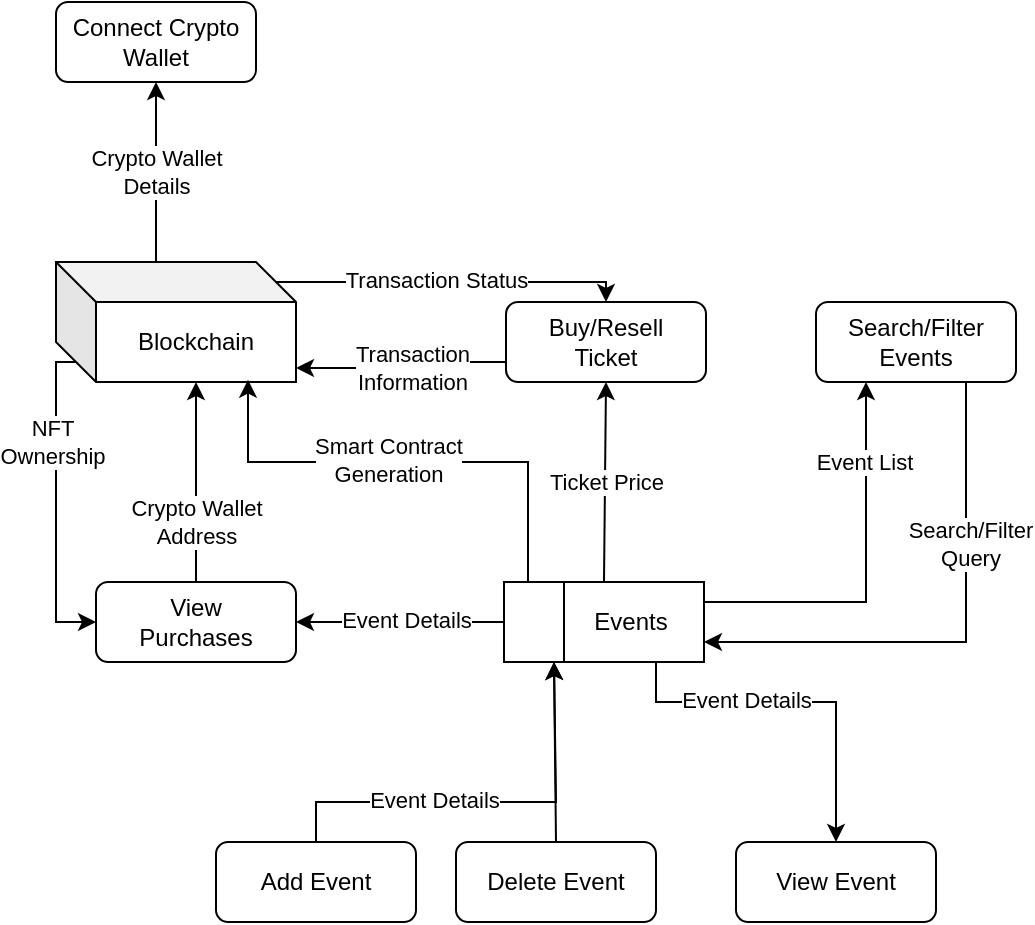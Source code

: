 <mxfile version="20.6.2" type="device"><diagram id="CQ4Nms2-yW6Z10icQVfQ" name="Page-1"><mxGraphModel dx="1139" dy="1837" grid="1" gridSize="10" guides="1" tooltips="1" connect="1" arrows="1" fold="1" page="1" pageScale="1" pageWidth="827" pageHeight="1169" math="0" shadow="0"><root><mxCell id="0"/><mxCell id="1" parent="0"/><mxCell id="FcCz50UMCDT1WPZJIIh5-8" style="edgeStyle=orthogonalEdgeStyle;rounded=0;orthogonalLoop=1;jettySize=auto;html=1;exitX=0;exitY=0.75;exitDx=0;exitDy=0;entryX=1;entryY=0.883;entryDx=0;entryDy=0;entryPerimeter=0;" edge="1" parent="1" source="FcCz50UMCDT1WPZJIIh5-2" target="FcCz50UMCDT1WPZJIIh5-4"><mxGeometry relative="1" as="geometry"/></mxCell><mxCell id="FcCz50UMCDT1WPZJIIh5-9" value="Transaction&lt;br&gt;Information" style="edgeLabel;html=1;align=center;verticalAlign=middle;resizable=0;points=[];" vertex="1" connectable="0" parent="FcCz50UMCDT1WPZJIIh5-8"><mxGeometry x="0.105" y="4" relative="1" as="geometry"><mxPoint x="9" y="-4" as="offset"/></mxGeometry></mxCell><mxCell id="FcCz50UMCDT1WPZJIIh5-2" value="Buy/Resell&lt;br&gt;Ticket" style="rounded=1;whiteSpace=wrap;html=1;" vertex="1" parent="1"><mxGeometry x="445" y="-630" width="100" height="40" as="geometry"/></mxCell><mxCell id="FcCz50UMCDT1WPZJIIh5-3" value="Events" style="shape=internalStorage;whiteSpace=wrap;html=1;backgroundOutline=1;dx=30;dy=0;align=center;spacingLeft=27;" vertex="1" parent="1"><mxGeometry x="444" y="-490" width="100" height="40" as="geometry"/></mxCell><mxCell id="FcCz50UMCDT1WPZJIIh5-26" style="edgeStyle=orthogonalEdgeStyle;rounded=0;orthogonalLoop=1;jettySize=auto;html=1;exitX=0;exitY=0;exitDx=10;exitDy=50;exitPerimeter=0;entryX=0;entryY=0.5;entryDx=0;entryDy=0;" edge="1" parent="1" source="FcCz50UMCDT1WPZJIIh5-4" target="FcCz50UMCDT1WPZJIIh5-22"><mxGeometry relative="1" as="geometry"><Array as="points"><mxPoint x="220" y="-600"/><mxPoint x="220" y="-470"/></Array></mxGeometry></mxCell><mxCell id="FcCz50UMCDT1WPZJIIh5-27" value="NFT&lt;br&gt;Ownership" style="edgeLabel;html=1;align=center;verticalAlign=middle;resizable=0;points=[];" vertex="1" connectable="0" parent="FcCz50UMCDT1WPZJIIh5-26"><mxGeometry x="0.013" y="-2" relative="1" as="geometry"><mxPoint y="-31" as="offset"/></mxGeometry></mxCell><mxCell id="FcCz50UMCDT1WPZJIIh5-4" value="Blockchain" style="shape=cube;whiteSpace=wrap;html=1;boundedLbl=1;backgroundOutline=1;darkOpacity=0.05;darkOpacity2=0.1;" vertex="1" parent="1"><mxGeometry x="220" y="-650" width="120" height="60" as="geometry"/></mxCell><mxCell id="FcCz50UMCDT1WPZJIIh5-5" value="" style="endArrow=classic;html=1;rounded=0;exitX=0.5;exitY=0;exitDx=0;exitDy=0;entryX=0.5;entryY=1;entryDx=0;entryDy=0;" edge="1" parent="1" source="FcCz50UMCDT1WPZJIIh5-3" target="FcCz50UMCDT1WPZJIIh5-2"><mxGeometry width="50" height="50" relative="1" as="geometry"><mxPoint x="550" y="-360" as="sourcePoint"/><mxPoint x="600" y="-410" as="targetPoint"/></mxGeometry></mxCell><mxCell id="FcCz50UMCDT1WPZJIIh5-6" value="Ticket Price" style="edgeLabel;html=1;align=center;verticalAlign=middle;resizable=0;points=[];" vertex="1" connectable="0" parent="FcCz50UMCDT1WPZJIIh5-5"><mxGeometry y="-2" relative="1" as="geometry"><mxPoint x="-2" as="offset"/></mxGeometry></mxCell><mxCell id="FcCz50UMCDT1WPZJIIh5-10" value="Search/Filter&lt;br&gt;Events" style="rounded=1;whiteSpace=wrap;html=1;" vertex="1" parent="1"><mxGeometry x="600" y="-630" width="100" height="40" as="geometry"/></mxCell><mxCell id="FcCz50UMCDT1WPZJIIh5-11" value="" style="endArrow=classic;html=1;rounded=0;exitX=0.75;exitY=1;exitDx=0;exitDy=0;entryX=1;entryY=0.75;entryDx=0;entryDy=0;" edge="1" parent="1" source="FcCz50UMCDT1WPZJIIh5-10" target="FcCz50UMCDT1WPZJIIh5-3"><mxGeometry width="50" height="50" relative="1" as="geometry"><mxPoint x="550" y="-380" as="sourcePoint"/><mxPoint x="600" y="-430" as="targetPoint"/><Array as="points"><mxPoint x="675" y="-460"/></Array></mxGeometry></mxCell><mxCell id="FcCz50UMCDT1WPZJIIh5-14" value="Search/Filter&lt;br&gt;Query" style="edgeLabel;html=1;align=center;verticalAlign=middle;resizable=0;points=[];" vertex="1" connectable="0" parent="FcCz50UMCDT1WPZJIIh5-11"><mxGeometry x="-0.379" y="2" relative="1" as="geometry"><mxPoint as="offset"/></mxGeometry></mxCell><mxCell id="FcCz50UMCDT1WPZJIIh5-12" value="" style="endArrow=classic;html=1;rounded=0;exitX=1;exitY=0.25;exitDx=0;exitDy=0;entryX=0.25;entryY=1;entryDx=0;entryDy=0;" edge="1" parent="1" source="FcCz50UMCDT1WPZJIIh5-3" target="FcCz50UMCDT1WPZJIIh5-10"><mxGeometry width="50" height="50" relative="1" as="geometry"><mxPoint x="550" y="-380" as="sourcePoint"/><mxPoint x="600" y="-430" as="targetPoint"/><Array as="points"><mxPoint x="625" y="-480"/></Array></mxGeometry></mxCell><mxCell id="FcCz50UMCDT1WPZJIIh5-13" value="Event List" style="edgeLabel;html=1;align=center;verticalAlign=middle;resizable=0;points=[];" vertex="1" connectable="0" parent="FcCz50UMCDT1WPZJIIh5-12"><mxGeometry x="0.466" y="1" relative="1" as="geometry"><mxPoint y="-11" as="offset"/></mxGeometry></mxCell><mxCell id="FcCz50UMCDT1WPZJIIh5-15" value="" style="endArrow=classic;html=1;rounded=0;entryX=0.5;entryY=0;entryDx=0;entryDy=0;" edge="1" parent="1" target="FcCz50UMCDT1WPZJIIh5-2"><mxGeometry width="50" height="50" relative="1" as="geometry"><mxPoint x="330" y="-640" as="sourcePoint"/><mxPoint x="600" y="-430" as="targetPoint"/><Array as="points"><mxPoint x="495" y="-640"/></Array></mxGeometry></mxCell><mxCell id="FcCz50UMCDT1WPZJIIh5-16" value="Transaction Status" style="edgeLabel;html=1;align=center;verticalAlign=middle;resizable=0;points=[];" vertex="1" connectable="0" parent="FcCz50UMCDT1WPZJIIh5-15"><mxGeometry x="-0.211" relative="1" as="geometry"><mxPoint x="11" y="-1" as="offset"/></mxGeometry></mxCell><mxCell id="FcCz50UMCDT1WPZJIIh5-17" value="View Event" style="rounded=1;whiteSpace=wrap;html=1;" vertex="1" parent="1"><mxGeometry x="560" y="-360" width="100" height="40" as="geometry"/></mxCell><mxCell id="FcCz50UMCDT1WPZJIIh5-18" value="" style="endArrow=classic;html=1;rounded=0;entryX=0.5;entryY=0;entryDx=0;entryDy=0;" edge="1" parent="1" target="FcCz50UMCDT1WPZJIIh5-17"><mxGeometry width="50" height="50" relative="1" as="geometry"><mxPoint x="520" y="-450" as="sourcePoint"/><mxPoint x="505" y="-580" as="targetPoint"/><Array as="points"><mxPoint x="520" y="-430"/><mxPoint x="610" y="-430"/></Array></mxGeometry></mxCell><mxCell id="FcCz50UMCDT1WPZJIIh5-19" value="Event Details" style="edgeLabel;html=1;align=center;verticalAlign=middle;resizable=0;points=[];" vertex="1" connectable="0" parent="FcCz50UMCDT1WPZJIIh5-18"><mxGeometry y="-2" relative="1" as="geometry"><mxPoint x="-25" y="-3" as="offset"/></mxGeometry></mxCell><mxCell id="FcCz50UMCDT1WPZJIIh5-20" value="Connect Crypto&lt;br&gt;Wallet" style="rounded=1;whiteSpace=wrap;html=1;" vertex="1" parent="1"><mxGeometry x="220" y="-780" width="100" height="40" as="geometry"/></mxCell><mxCell id="FcCz50UMCDT1WPZJIIh5-21" value="Crypto Wallet&lt;br&gt;Details" style="endArrow=classic;html=1;rounded=0;exitX=0;exitY=0;exitDx=50;exitDy=0;exitPerimeter=0;entryX=0.5;entryY=1;entryDx=0;entryDy=0;" edge="1" parent="1" source="FcCz50UMCDT1WPZJIIh5-4" target="FcCz50UMCDT1WPZJIIh5-20"><mxGeometry width="50" height="50" relative="1" as="geometry"><mxPoint x="550" y="-380" as="sourcePoint"/><mxPoint x="600" y="-430" as="targetPoint"/></mxGeometry></mxCell><mxCell id="FcCz50UMCDT1WPZJIIh5-22" value="View&lt;br&gt;Purchases" style="rounded=1;whiteSpace=wrap;html=1;" vertex="1" parent="1"><mxGeometry x="240" y="-490" width="100" height="40" as="geometry"/></mxCell><mxCell id="FcCz50UMCDT1WPZJIIh5-23" value="" style="endArrow=classic;html=1;rounded=0;exitX=0.5;exitY=0;exitDx=0;exitDy=0;entryX=0;entryY=0;entryDx=70;entryDy=60;entryPerimeter=0;" edge="1" parent="1" source="FcCz50UMCDT1WPZJIIh5-22" target="FcCz50UMCDT1WPZJIIh5-4"><mxGeometry width="50" height="50" relative="1" as="geometry"><mxPoint x="440" y="-390" as="sourcePoint"/><mxPoint x="490" y="-440" as="targetPoint"/></mxGeometry></mxCell><mxCell id="FcCz50UMCDT1WPZJIIh5-24" value="Crypto Wallet&lt;br&gt;Address" style="edgeLabel;html=1;align=center;verticalAlign=middle;resizable=0;points=[];" vertex="1" connectable="0" parent="FcCz50UMCDT1WPZJIIh5-23"><mxGeometry x="0.36" y="-1" relative="1" as="geometry"><mxPoint x="-1" y="38" as="offset"/></mxGeometry></mxCell><mxCell id="FcCz50UMCDT1WPZJIIh5-25" value="" style="endArrow=classic;html=1;rounded=0;exitX=0;exitY=0.5;exitDx=0;exitDy=0;entryX=1;entryY=0.5;entryDx=0;entryDy=0;" edge="1" parent="1" source="FcCz50UMCDT1WPZJIIh5-3" target="FcCz50UMCDT1WPZJIIh5-22"><mxGeometry width="50" height="50" relative="1" as="geometry"><mxPoint x="440" y="-390" as="sourcePoint"/><mxPoint x="490" y="-440" as="targetPoint"/></mxGeometry></mxCell><mxCell id="FcCz50UMCDT1WPZJIIh5-28" value="Event Details" style="edgeLabel;html=1;align=center;verticalAlign=middle;resizable=0;points=[];" vertex="1" connectable="0" parent="FcCz50UMCDT1WPZJIIh5-25"><mxGeometry x="0.404" y="1" relative="1" as="geometry"><mxPoint x="24" y="-2" as="offset"/></mxGeometry></mxCell><mxCell id="FcCz50UMCDT1WPZJIIh5-29" value="Add Event" style="rounded=1;whiteSpace=wrap;html=1;" vertex="1" parent="1"><mxGeometry x="300" y="-360" width="100" height="40" as="geometry"/></mxCell><mxCell id="FcCz50UMCDT1WPZJIIh5-30" value="Delete Event" style="rounded=1;whiteSpace=wrap;html=1;" vertex="1" parent="1"><mxGeometry x="420" y="-360" width="100" height="40" as="geometry"/></mxCell><mxCell id="FcCz50UMCDT1WPZJIIh5-32" value="" style="endArrow=classic;html=1;rounded=0;exitX=0.5;exitY=0;exitDx=0;exitDy=0;entryX=0.25;entryY=1;entryDx=0;entryDy=0;" edge="1" parent="1" source="FcCz50UMCDT1WPZJIIh5-30" target="FcCz50UMCDT1WPZJIIh5-3"><mxGeometry width="50" height="50" relative="1" as="geometry"><mxPoint x="430" y="-390" as="sourcePoint"/><mxPoint x="480" y="-440" as="targetPoint"/></mxGeometry></mxCell><mxCell id="FcCz50UMCDT1WPZJIIh5-34" value="" style="endArrow=classic;html=1;rounded=0;exitX=0.5;exitY=0;exitDx=0;exitDy=0;entryX=0.25;entryY=1;entryDx=0;entryDy=0;" edge="1" parent="1" source="FcCz50UMCDT1WPZJIIh5-29" target="FcCz50UMCDT1WPZJIIh5-3"><mxGeometry width="50" height="50" relative="1" as="geometry"><mxPoint x="430" y="-390" as="sourcePoint"/><mxPoint x="480" y="-440" as="targetPoint"/><Array as="points"><mxPoint x="350" y="-380"/><mxPoint x="470" y="-380"/></Array></mxGeometry></mxCell><mxCell id="FcCz50UMCDT1WPZJIIh5-35" value="Event Details" style="edgeLabel;html=1;align=center;verticalAlign=middle;resizable=0;points=[];" vertex="1" connectable="0" parent="FcCz50UMCDT1WPZJIIh5-34"><mxGeometry x="-0.372" y="1" relative="1" as="geometry"><mxPoint x="13" as="offset"/></mxGeometry></mxCell><mxCell id="FcCz50UMCDT1WPZJIIh5-36" value="" style="endArrow=classic;html=1;rounded=0;exitX=0.12;exitY=-0.008;exitDx=0;exitDy=0;exitPerimeter=0;entryX=0.8;entryY=0.981;entryDx=0;entryDy=0;entryPerimeter=0;" edge="1" parent="1" source="FcCz50UMCDT1WPZJIIh5-3" target="FcCz50UMCDT1WPZJIIh5-4"><mxGeometry width="50" height="50" relative="1" as="geometry"><mxPoint x="520" y="-500" as="sourcePoint"/><mxPoint x="570" y="-550" as="targetPoint"/><Array as="points"><mxPoint x="456" y="-550"/><mxPoint x="316" y="-550"/></Array></mxGeometry></mxCell><mxCell id="FcCz50UMCDT1WPZJIIh5-37" value="Smart Contract&lt;br&gt;Generation" style="edgeLabel;html=1;align=center;verticalAlign=middle;resizable=0;points=[];" vertex="1" connectable="0" parent="FcCz50UMCDT1WPZJIIh5-36"><mxGeometry x="0.188" y="-1" relative="1" as="geometry"><mxPoint x="13" as="offset"/></mxGeometry></mxCell></root></mxGraphModel></diagram></mxfile>